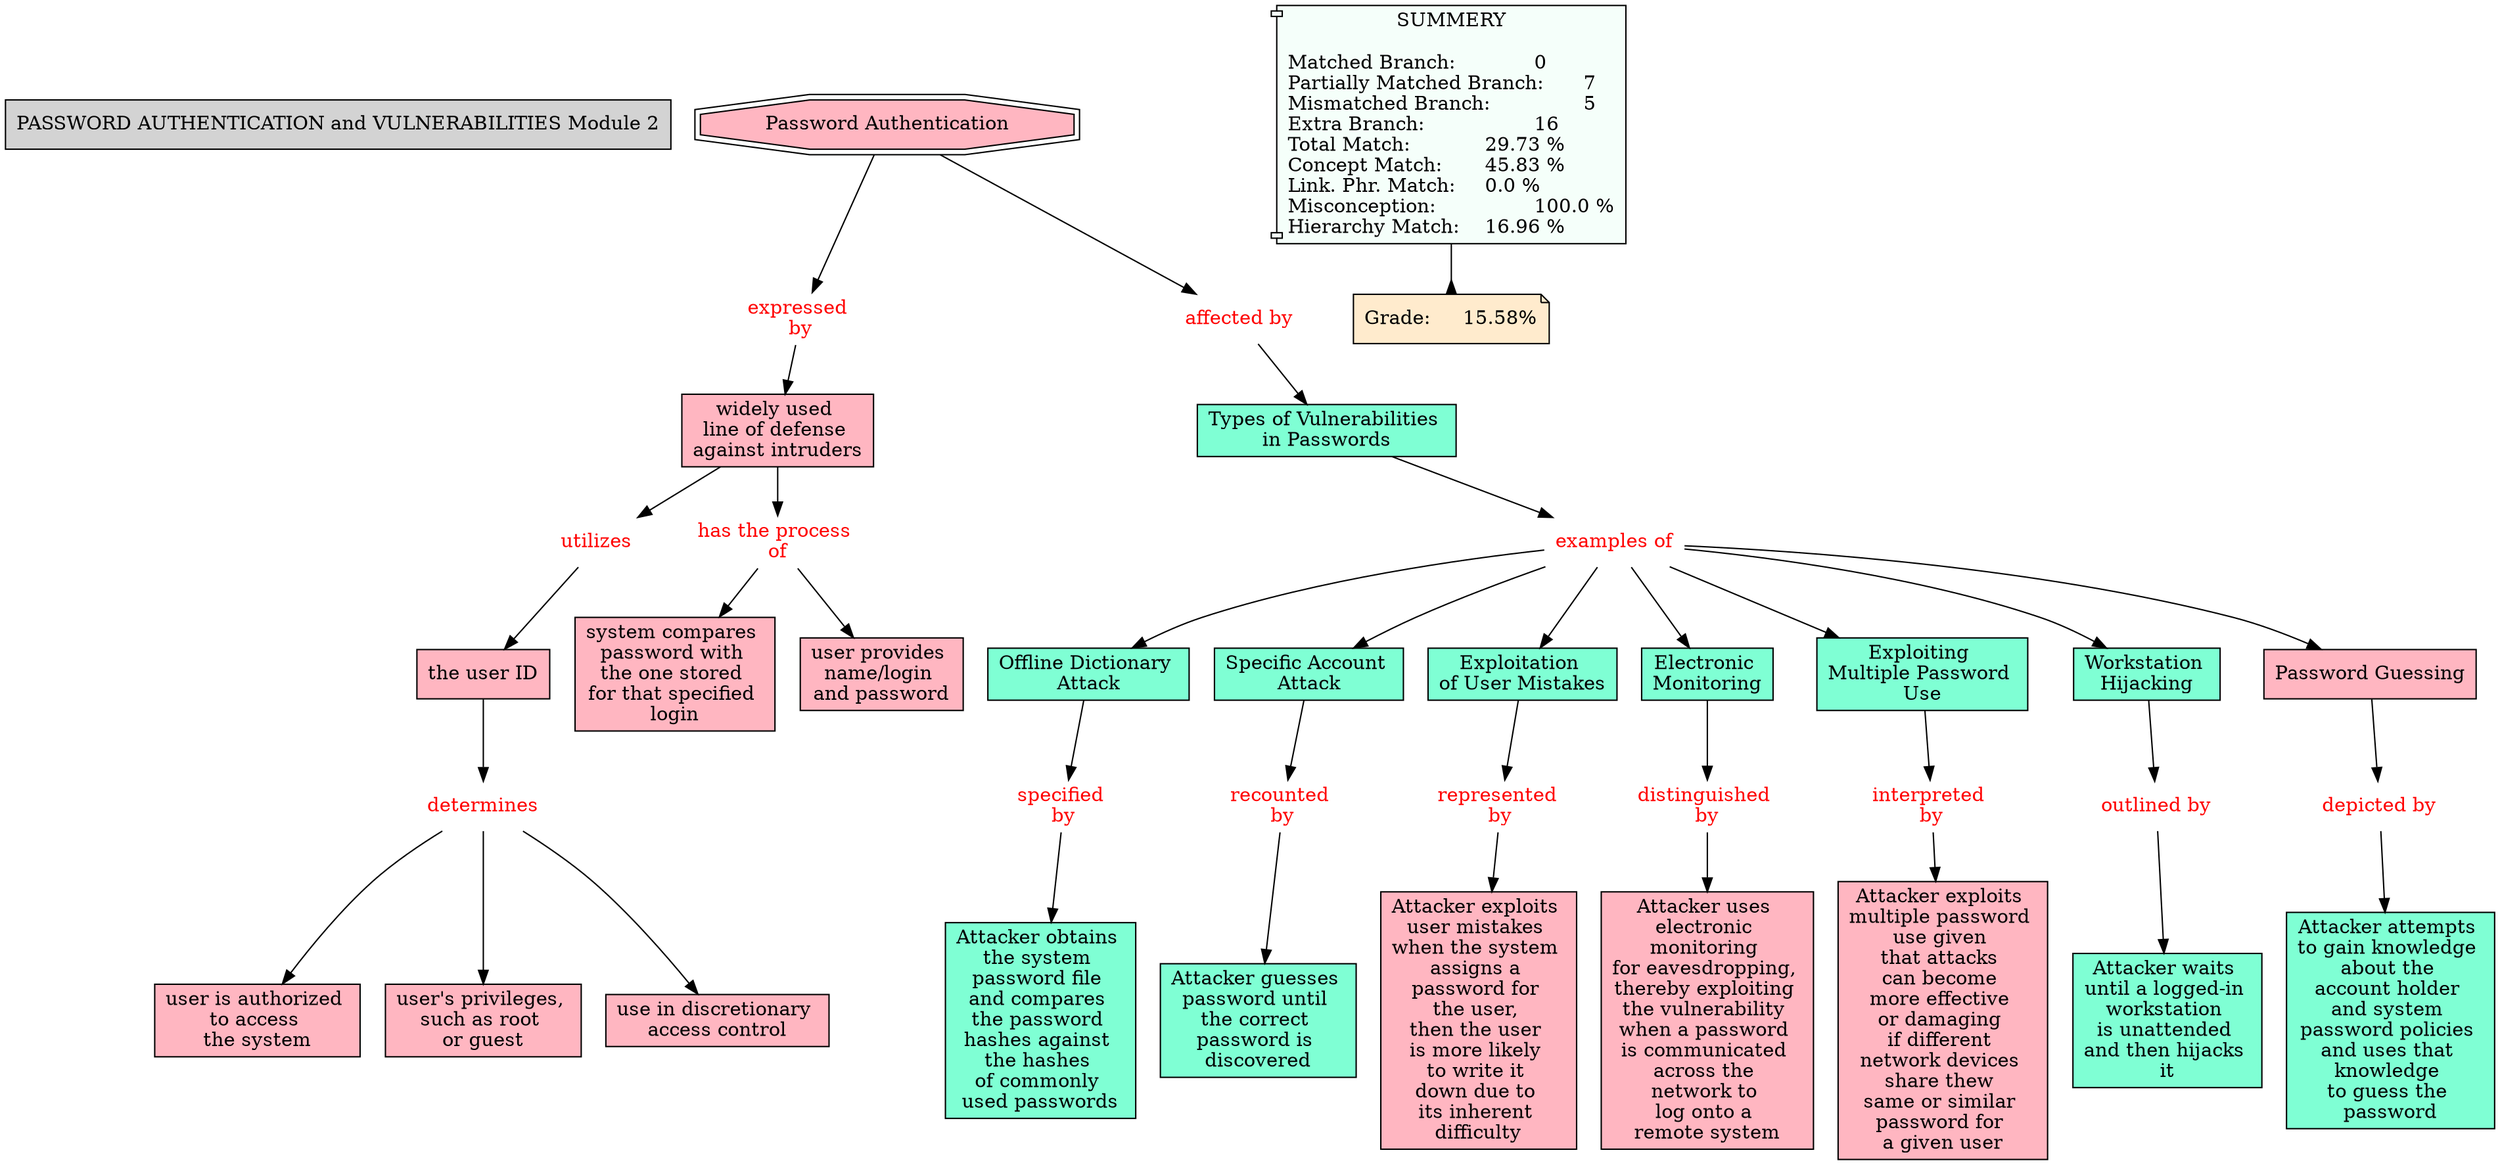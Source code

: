 // The Round Table
digraph {
	"1S40C7QTP-NXMZ7P-1G74" [label="PASSWORD AUTHENTICATION and VULNERABILITIES Module 2" Gsplines=true shape=rect style=filled]
	"1S40C8MSJ-6RVNXQ-1G8M" [label="Offline Dictionary 
Attack" Gsplines=true fillcolor=aquamarine shape=rect style=filled]
	"1S40CKT3M-105MV5C-1GQS" [label="specified 
by" Gsplines=true fontcolor=red shape=none]
	"1S40C8MSJ-6RVNXQ-1G8M" -> "1S40CKT3M-105MV5C-1GQS" [constraint=true]
	"1S40C8XC2-5FGFSY-1G8V" [label="Specific Account 
Attack" Gsplines=true fillcolor=aquamarine shape=rect style=filled]
	"1S40CVDG1-1Y5CNL5-1H92" [label="recounted 
by" Gsplines=true fontcolor=red shape=none]
	"1S40C8XC2-5FGFSY-1G8V" -> "1S40CVDG1-1Y5CNL5-1H92" [constraint=true]
	"1S40CVHC2-1L66XZB-1H9C" [label="depicted by
" Gsplines=true fontcolor=red shape=none]
	"1S40CL9YF-ZLFRRL-1GSD" [label="Attacker attempts 
to gain knowledge 
about the 
account holder 
and system 
password policies 
and uses that 
knowledge 
to guess the 
password" Gsplines=true fillcolor=aquamarine shape=rect style=filled]
	"1S40CVHC2-1L66XZB-1H9C" -> "1S40CL9YF-ZLFRRL-1GSD" [constraint=true]
	"1S40CVT2R-1XNK9NQ-1HB7" [label="interpreted 
by" Gsplines=true fontcolor=red shape=none]
	"1S40CM3KS-MLXQL9-1GW0" [label="Attacker exploits 
multiple password 
use given 
that attacks 
can become 
more effective 
or damaging 
if different 
network devices 
share thew 
same or similar 
password for 
a given user
" Gsplines=true fillcolor="#FFB6C1" shape=rect style=filled]
	"1S40CVT2R-1XNK9NQ-1HB7" -> "1S40CM3KS-MLXQL9-1GW0" [constraint=true]
	"1S40J1TX8-2293WWY-1NCW" [label="widely used 
line of defense 
against intruders
" Gsplines=true fillcolor="#FFB6C1" shape=rect style=filled]
	"1S40J5V54-150BGVR-1NNG" [label="utilizes " Gsplines=true fontcolor=red shape=none]
	"1S40J1TX8-2293WWY-1NCW" -> "1S40J5V54-150BGVR-1NNG" [constraint=true]
	"1S40HZGGD-1MYXF7V-1N5M" [label="Password Authentication
" Gsplines=true fillcolor="#FFB6C1" shape=doubleoctagon style=filled]
	"1S40J1TX9-2D8FYB3-1NCZ" [label="expressed 
by" Gsplines=true fontcolor=red shape=none]
	"1S40HZGGD-1MYXF7V-1N5M" -> "1S40J1TX9-2D8FYB3-1NCZ" [constraint=true]
	"1S40J1TX9-2D8FYB3-1NCZ" [label="expressed 
by" Gsplines=true fontcolor=red shape=none]
	"1S40J1TX8-2293WWY-1NCW" [label="widely used 
line of defense 
against intruders
" Gsplines=true fillcolor="#FFB6C1" shape=rect style=filled]
	"1S40J1TX9-2D8FYB3-1NCZ" -> "1S40J1TX8-2293WWY-1NCW" [constraint=true]
	"1S40CF3T4-1VWQTJ8-1GGV" [label="Exploitation 
of User Mistakes
" Gsplines=true fillcolor=aquamarine shape=rect style=filled]
	"1S40CVPR8-RSBZG7-1H9Y" [label="represented 
by" Gsplines=true fontcolor=red shape=none]
	"1S40CF3T4-1VWQTJ8-1GGV" -> "1S40CVPR8-RSBZG7-1H9Y" [constraint=true]
	"1S40CVXJM-2B9JKVQ-1HBJ" [label="distinguished 
by" Gsplines=true fontcolor=red shape=none]
	"1S40CMGJC-292T18W-1GWV" [label="Attacker uses 
electronic 
monitoring 
for eavesdropping, 
thereby exploiting 
the vulnerability 
when a password 
is communicated 
across the 
network to 
log onto a 
remote system
" Gsplines=true fillcolor="#FFB6C1" shape=rect style=filled]
	"1S40CVXJM-2B9JKVQ-1HBJ" -> "1S40CMGJC-292T18W-1GWV" [constraint=true]
	"1S40CF6LM-XJ25HF-1GH3" [label="Electronic 
Monitoring" Gsplines=true fillcolor=aquamarine shape=rect style=filled]
	"1S40CVXJM-2B9JKVQ-1HBJ" [label="distinguished 
by" Gsplines=true fontcolor=red shape=none]
	"1S40CF6LM-XJ25HF-1GH3" -> "1S40CVXJM-2B9JKVQ-1HBJ" [constraint=true]
	"1S40CF54Z-1111W7P-1GGZ" [label="Exploiting 
Multiple Password 
Use" Gsplines=true fillcolor=aquamarine shape=rect style=filled]
	"1S40CVT2R-1XNK9NQ-1HB7" [label="interpreted 
by" Gsplines=true fontcolor=red shape=none]
	"1S40CF54Z-1111W7P-1GGZ" -> "1S40CVT2R-1XNK9NQ-1HB7" [constraint=true]
	"1S40J39SQ-1RQ4894-1NGN" [label="has the process 
of" Gsplines=true fontcolor=red shape=none]
	"1S40J48FY-1BBJQLP-1NJS" [label="system compares 
password with 
the one stored 
for that specified 
login" Gsplines=true fillcolor="#FFB6C1" shape=rect style=filled]
	"1S40J39SQ-1RQ4894-1NGN" -> "1S40J48FY-1BBJQLP-1NJS" [constraint=true]
	"1S40CBQQP-YHF58Z-1GD0" [label="Workstation 
Hijacking" Gsplines=true fillcolor=aquamarine shape=rect style=filled]
	"1S40CVKS5-22G9C6X-1H9N" [label="outlined by
" Gsplines=true fontcolor=red shape=none]
	"1S40CBQQP-YHF58Z-1GD0" -> "1S40CVKS5-22G9C6X-1H9N" [constraint=true]
	"1S40CH4SC-18STR21-1GLL" [label="examples of
" Gsplines=true fontcolor=red shape=none]
	"1S40CF54Z-1111W7P-1GGZ" [label="Exploiting 
Multiple Password 
Use" Gsplines=true fillcolor=aquamarine shape=rect style=filled]
	"1S40CH4SC-18STR21-1GLL" -> "1S40CF54Z-1111W7P-1GGZ" [constraint=true]
	"1S40CH4SC-18STR21-1GLL" [label="examples of
" Gsplines=true fontcolor=red shape=none]
	"1S40CF6LM-XJ25HF-1GH3" [label="Electronic 
Monitoring" Gsplines=true fillcolor=aquamarine shape=rect style=filled]
	"1S40CH4SC-18STR21-1GLL" -> "1S40CF6LM-XJ25HF-1GH3" [constraint=true]
	"1S40J0YBT-VNDNBM-1NBJ" [label="affected by
" Gsplines=true fontcolor=red shape=none]
	"1S40CCMDQ-R1L4ZW-1GF2" [label="Types of Vulnerabilities 
in Passwords
" Gsplines=true fillcolor=aquamarine shape=rect style=filled]
	"1S40J0YBT-VNDNBM-1NBJ" -> "1S40CCMDQ-R1L4ZW-1GF2" [constraint=true]
	"1S40J1TX8-2293WWY-1NCW" [label="widely used 
line of defense 
against intruders
" Gsplines=true fillcolor="#FFB6C1" shape=rect style=filled]
	"1S40J39SQ-1RQ4894-1NGN" [label="has the process 
of" Gsplines=true fontcolor=red shape=none]
	"1S40J1TX8-2293WWY-1NCW" -> "1S40J39SQ-1RQ4894-1NGN" [constraint=true]
	"1S40CH4SC-18STR21-1GLL" [label="examples of
" Gsplines=true fontcolor=red shape=none]
	"1S40C8XC2-5FGFSY-1G8V" [label="Specific Account 
Attack" Gsplines=true fillcolor=aquamarine shape=rect style=filled]
	"1S40CH4SC-18STR21-1GLL" -> "1S40C8XC2-5FGFSY-1G8V" [constraint=true]
	"1S40CH4SC-18STR21-1GLL" [label="examples of
" Gsplines=true fontcolor=red shape=none]
	"1S40CB9HM-MFH9V7-1GC9" [label="Password Guessing
" Gsplines=true fillcolor="#FFB6C1" shape=rect style=filled]
	"1S40CH4SC-18STR21-1GLL" -> "1S40CB9HM-MFH9V7-1GC9" [constraint=true]
	"1S40J5V54-150BGVR-1NNG" [label="utilizes " Gsplines=true fontcolor=red shape=none]
	"1S40J5V53-36YWB4-1NNC" [label="the user ID
" Gsplines=true fillcolor="#FFB6C1" shape=rect style=filled]
	"1S40J5V54-150BGVR-1NNG" -> "1S40J5V53-36YWB4-1NNC" [constraint=true]
	"1S40CB9HM-MFH9V7-1GC9" [label="Password Guessing
" Gsplines=true fillcolor="#FFB6C1" shape=rect style=filled]
	"1S40CVHC2-1L66XZB-1H9C" [label="depicted by
" Gsplines=true fontcolor=red shape=none]
	"1S40CB9HM-MFH9V7-1GC9" -> "1S40CVHC2-1L66XZB-1H9C" [constraint=true]
	"1S40J39SQ-1RQ4894-1NGN" [label="has the process 
of" Gsplines=true fontcolor=red shape=none]
	"1S40J39SQ-27DKVFM-1NGK" [label="user provides 
name/login 
and password
" Gsplines=true fillcolor="#FFB6C1" shape=rect style=filled]
	"1S40J39SQ-1RQ4894-1NGN" -> "1S40J39SQ-27DKVFM-1NGK" [constraint=true]
	"1S40CVDG1-1Y5CNL5-1H92" [label="recounted 
by" Gsplines=true fontcolor=red shape=none]
	"1S40CKYSW-2182QW9-1GRH" [label="Attacker guesses 
password until 
the correct 
password is 
discovered" Gsplines=true fillcolor=aquamarine shape=rect style=filled]
	"1S40CVDG1-1Y5CNL5-1H92" -> "1S40CKYSW-2182QW9-1GRH" [constraint=true]
	"1S40J6YQM-1CFHK8Q-1NQ6" [label=determines Gsplines=true fontcolor=red shape=none]
	"1S40J6YQL-1RP57J1-1NQ3" [label="user is authorized 
to access 
the system
" Gsplines=true fillcolor="#FFB6C1" shape=rect style=filled]
	"1S40J6YQM-1CFHK8Q-1NQ6" -> "1S40J6YQL-1RP57J1-1NQ3" [constraint=true]
	"1S40CCMDQ-R1L4ZW-1GF2" [label="Types of Vulnerabilities 
in Passwords
" Gsplines=true fillcolor=aquamarine shape=rect style=filled]
	"1S40CH4SC-18STR21-1GLL" [label="examples of
" Gsplines=true fontcolor=red shape=none]
	"1S40CCMDQ-R1L4ZW-1GF2" -> "1S40CH4SC-18STR21-1GLL" [constraint=true]
	"1S40CVKS5-22G9C6X-1H9N" [label="outlined by
" Gsplines=true fontcolor=red shape=none]
	"1S40CLP62-1FTD6N6-1GTB" [label="Attacker waits 
until a logged-in 
workstation 
is unattended 
and then hijacks 
it" Gsplines=true fillcolor=aquamarine shape=rect style=filled]
	"1S40CVKS5-22G9C6X-1H9N" -> "1S40CLP62-1FTD6N6-1GTB" [constraint=true]
	"1S40J5V53-36YWB4-1NNC" [label="the user ID
" Gsplines=true fillcolor="#FFB6C1" shape=rect style=filled]
	"1S40J6YQM-1CFHK8Q-1NQ6" [label=determines Gsplines=true fontcolor=red shape=none]
	"1S40J5V53-36YWB4-1NNC" -> "1S40J6YQM-1CFHK8Q-1NQ6" [constraint=true]
	"1S40CH4SC-18STR21-1GLL" [label="examples of
" Gsplines=true fontcolor=red shape=none]
	"1S40CF3T4-1VWQTJ8-1GGV" [label="Exploitation 
of User Mistakes
" Gsplines=true fillcolor=aquamarine shape=rect style=filled]
	"1S40CH4SC-18STR21-1GLL" -> "1S40CF3T4-1VWQTJ8-1GGV" [constraint=true]
	"1S40HZGGD-1MYXF7V-1N5M" [label="Password Authentication
" Gsplines=true fillcolor="#FFB6C1" shape=doubleoctagon style=filled]
	"1S40J0YBT-VNDNBM-1NBJ" [label="affected by
" Gsplines=true fontcolor=red shape=none]
	"1S40HZGGD-1MYXF7V-1N5M" -> "1S40J0YBT-VNDNBM-1NBJ" [constraint=true]
	"1S40CH4SC-18STR21-1GLL" [label="examples of
" Gsplines=true fontcolor=red shape=none]
	"1S40CBQQP-YHF58Z-1GD0" [label="Workstation 
Hijacking" Gsplines=true fillcolor=aquamarine shape=rect style=filled]
	"1S40CH4SC-18STR21-1GLL" -> "1S40CBQQP-YHF58Z-1GD0" [constraint=true]
	"1S40CH4SC-18STR21-1GLL" [label="examples of
" Gsplines=true fontcolor=red shape=none]
	"1S40C8MSJ-6RVNXQ-1G8M" [label="Offline Dictionary 
Attack" Gsplines=true fillcolor=aquamarine shape=rect style=filled]
	"1S40CH4SC-18STR21-1GLL" -> "1S40C8MSJ-6RVNXQ-1G8M" [constraint=true]
	"1S40CKT3M-105MV5C-1GQS" [label="specified 
by" Gsplines=true fontcolor=red shape=none]
	"1S40CKT3L-193GWQ9-1GQP" [label="Attacker obtains 
the system 
password file 
and compares 
the password 
hashes against 
the hashes 
of commonly 
used passwords
" Gsplines=true fillcolor=aquamarine shape=rect style=filled]
	"1S40CKT3M-105MV5C-1GQS" -> "1S40CKT3L-193GWQ9-1GQP" [constraint=true]
	"1S40CVPR8-RSBZG7-1H9Y" [label="represented 
by" Gsplines=true fontcolor=red shape=none]
	"1S40CLXFK-62WXX7-1GV5" [label="Attacker exploits 
user mistakes 
when the system 
assigns a 
password for 
the user, 
then the user 
is more likely 
to write it 
down due to 
its inherent 
difficulty" Gsplines=true fillcolor="#FFB6C1" shape=rect style=filled]
	"1S40CVPR8-RSBZG7-1H9Y" -> "1S40CLXFK-62WXX7-1GV5" [constraint=true]
	"1S40J6YQM-1CFHK8Q-1NQ6" [label=determines Gsplines=true fontcolor=red shape=none]
	"1S40J71SK-5Y0YSN-1NQX" [label="user's privileges, 
such as root 
or guest" Gsplines=true fillcolor="#FFB6C1" shape=rect style=filled]
	"1S40J6YQM-1CFHK8Q-1NQ6" -> "1S40J71SK-5Y0YSN-1NQX" [constraint=true]
	"1S40J6YQM-1CFHK8Q-1NQ6" [label=determines Gsplines=true fontcolor=red shape=none]
	"1S40J75PV-L72NG7-1NRD" [label="use in discretionary 
access control
" Gsplines=true fillcolor="#FFB6C1" shape=rect style=filled]
	"1S40J6YQM-1CFHK8Q-1NQ6" -> "1S40J75PV-L72NG7-1NRD" [constraint=true]
	Stat [label="SUMMERY

Matched Branch:		0\lPartially Matched Branch:	7\lMismatched Branch:		5\lExtra Branch:			16\lTotal Match:		29.73 %\lConcept Match:	45.83 %\lLink. Phr. Match:	0.0 %\lMisconception:		100.0 %\lHierarchy Match:	16.96 %\l" Gsplines=true fillcolor="#F5FFFA" shape=component style=filled]
	Grade [label="Grade:	15.58%" Gsplines=true fillcolor="#FFEBCD" shape=note style=filled]
	Stat -> Grade [arrowhead=inv color=black constraint=true]
}
